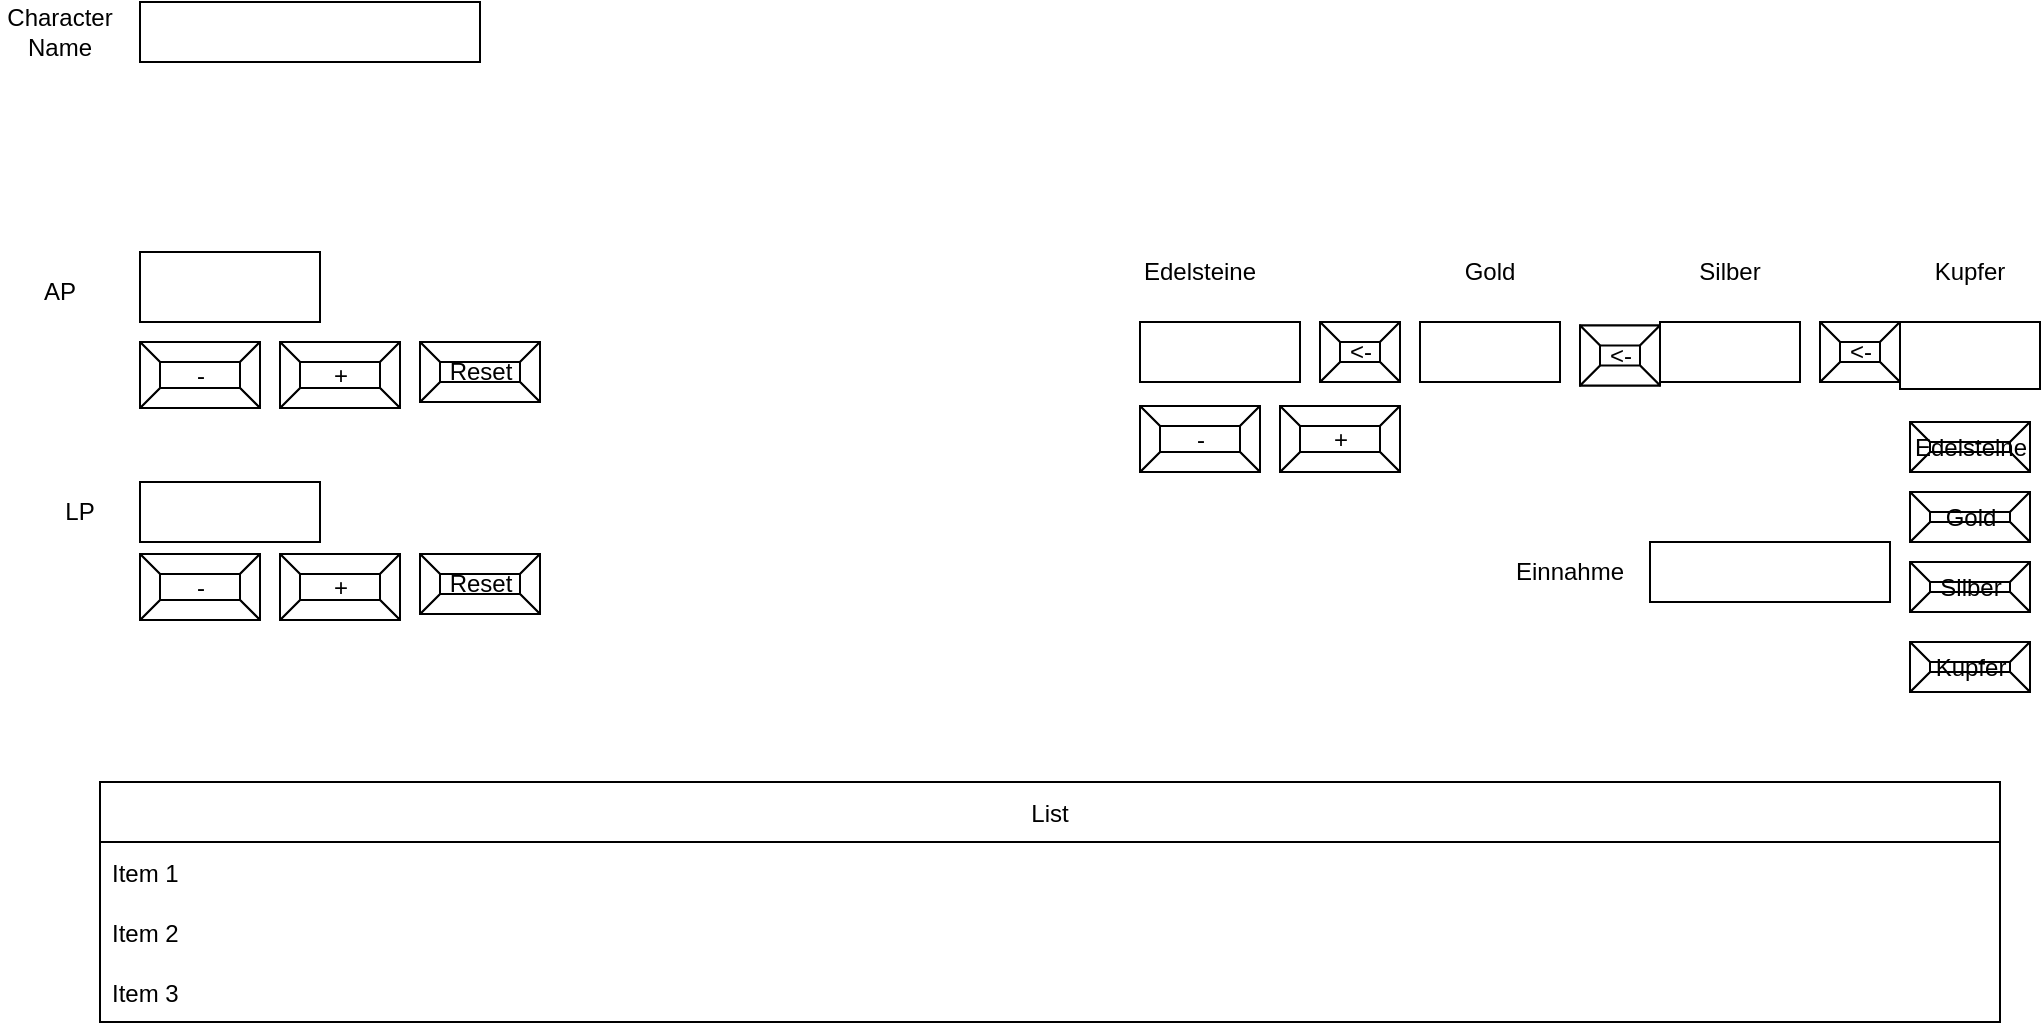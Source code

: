 <mxfile version="15.9.6" type="device"><diagram name="Page-1" id="03018318-947c-dd8e-b7a3-06fadd420f32"><mxGraphModel dx="1405" dy="752" grid="1" gridSize="10" guides="1" tooltips="1" connect="1" arrows="1" fold="1" page="1" pageScale="1" pageWidth="1100" pageHeight="850" background="#ffffff" math="0" shadow="0"><root><mxCell id="0"/><mxCell id="1" parent="0"/><mxCell id="7_SgoXpDNoZpeuRttKVC-1" value="" style="rounded=0;whiteSpace=wrap;html=1;" vertex="1" parent="1"><mxGeometry x="120" y="50" width="170" height="30" as="geometry"/></mxCell><mxCell id="7_SgoXpDNoZpeuRttKVC-2" value="Character Name" style="text;html=1;strokeColor=none;fillColor=none;align=center;verticalAlign=middle;whiteSpace=wrap;rounded=0;" vertex="1" parent="1"><mxGeometry x="50" y="50" width="60" height="30" as="geometry"/></mxCell><mxCell id="7_SgoXpDNoZpeuRttKVC-3" value="AP" style="text;html=1;strokeColor=none;fillColor=none;align=center;verticalAlign=middle;whiteSpace=wrap;rounded=0;" vertex="1" parent="1"><mxGeometry x="50" y="180" width="60" height="30" as="geometry"/></mxCell><mxCell id="7_SgoXpDNoZpeuRttKVC-4" value="" style="rounded=0;whiteSpace=wrap;html=1;" vertex="1" parent="1"><mxGeometry x="120" y="175" width="90" height="35" as="geometry"/></mxCell><mxCell id="7_SgoXpDNoZpeuRttKVC-5" value="-" style="labelPosition=center;verticalLabelPosition=middle;align=center;html=1;shape=mxgraph.basic.button;dx=10;" vertex="1" parent="1"><mxGeometry x="120" y="220" width="60" height="33" as="geometry"/></mxCell><mxCell id="7_SgoXpDNoZpeuRttKVC-6" value="+" style="labelPosition=center;verticalLabelPosition=middle;align=center;html=1;shape=mxgraph.basic.button;dx=10;" vertex="1" parent="1"><mxGeometry x="190" y="220" width="60" height="33" as="geometry"/></mxCell><mxCell id="7_SgoXpDNoZpeuRttKVC-7" value="Reset" style="labelPosition=center;verticalLabelPosition=middle;align=center;html=1;shape=mxgraph.basic.button;dx=10;" vertex="1" parent="1"><mxGeometry x="260" y="220" width="60" height="30" as="geometry"/></mxCell><mxCell id="7_SgoXpDNoZpeuRttKVC-8" value="" style="rounded=0;whiteSpace=wrap;html=1;" vertex="1" parent="1"><mxGeometry x="760" y="210" width="70" height="30" as="geometry"/></mxCell><mxCell id="7_SgoXpDNoZpeuRttKVC-9" value="" style="rounded=0;whiteSpace=wrap;html=1;" vertex="1" parent="1"><mxGeometry x="880" y="210" width="70" height="30" as="geometry"/></mxCell><mxCell id="7_SgoXpDNoZpeuRttKVC-10" value="" style="rounded=0;whiteSpace=wrap;html=1;" vertex="1" parent="1"><mxGeometry x="1000" y="210" width="70" height="33.5" as="geometry"/></mxCell><mxCell id="7_SgoXpDNoZpeuRttKVC-11" value="&amp;lt;-" style="labelPosition=center;verticalLabelPosition=middle;align=center;html=1;shape=mxgraph.basic.button;dx=10;" vertex="1" parent="1"><mxGeometry x="960" y="210" width="40" height="30" as="geometry"/></mxCell><mxCell id="7_SgoXpDNoZpeuRttKVC-12" value="Gold" style="text;html=1;strokeColor=none;fillColor=none;align=center;verticalAlign=middle;whiteSpace=wrap;rounded=0;" vertex="1" parent="1"><mxGeometry x="765" y="170" width="60" height="30" as="geometry"/></mxCell><mxCell id="7_SgoXpDNoZpeuRttKVC-13" value="Silber" style="text;html=1;strokeColor=none;fillColor=none;align=center;verticalAlign=middle;whiteSpace=wrap;rounded=0;" vertex="1" parent="1"><mxGeometry x="885" y="170" width="60" height="30" as="geometry"/></mxCell><mxCell id="7_SgoXpDNoZpeuRttKVC-14" value="Kupfer" style="text;html=1;strokeColor=none;fillColor=none;align=center;verticalAlign=middle;whiteSpace=wrap;rounded=0;" vertex="1" parent="1"><mxGeometry x="1005" y="170" width="60" height="30" as="geometry"/></mxCell><mxCell id="7_SgoXpDNoZpeuRttKVC-15" value="" style="rounded=0;whiteSpace=wrap;html=1;" vertex="1" parent="1"><mxGeometry x="620" y="210" width="80" height="30" as="geometry"/></mxCell><mxCell id="7_SgoXpDNoZpeuRttKVC-18" value="Edelsteine" style="text;html=1;strokeColor=none;fillColor=none;align=center;verticalAlign=middle;whiteSpace=wrap;rounded=0;" vertex="1" parent="1"><mxGeometry x="620" y="170" width="60" height="30" as="geometry"/></mxCell><mxCell id="7_SgoXpDNoZpeuRttKVC-19" value="&amp;lt;-" style="labelPosition=center;verticalLabelPosition=middle;align=center;html=1;shape=mxgraph.basic.button;dx=10;" vertex="1" parent="1"><mxGeometry x="840" y="211.75" width="40" height="30" as="geometry"/></mxCell><mxCell id="7_SgoXpDNoZpeuRttKVC-20" value="&amp;lt;-" style="labelPosition=center;verticalLabelPosition=middle;align=center;html=1;shape=mxgraph.basic.button;dx=10;" vertex="1" parent="1"><mxGeometry x="710" y="210" width="40" height="30" as="geometry"/></mxCell><mxCell id="7_SgoXpDNoZpeuRttKVC-21" value="" style="rounded=0;whiteSpace=wrap;html=1;" vertex="1" parent="1"><mxGeometry x="875" y="320" width="120" height="30" as="geometry"/></mxCell><mxCell id="7_SgoXpDNoZpeuRttKVC-22" value="Einnahme" style="text;html=1;strokeColor=none;fillColor=none;align=center;verticalAlign=middle;whiteSpace=wrap;rounded=0;" vertex="1" parent="1"><mxGeometry x="805" y="320" width="60" height="30" as="geometry"/></mxCell><mxCell id="7_SgoXpDNoZpeuRttKVC-23" value="Gold" style="labelPosition=center;verticalLabelPosition=middle;align=center;html=1;shape=mxgraph.basic.button;dx=10;" vertex="1" parent="1"><mxGeometry x="1005" y="295" width="60" height="25" as="geometry"/></mxCell><mxCell id="7_SgoXpDNoZpeuRttKVC-24" value="Edelsteine" style="labelPosition=center;verticalLabelPosition=middle;align=center;html=1;shape=mxgraph.basic.button;dx=10;" vertex="1" parent="1"><mxGeometry x="1005" y="260" width="60" height="25" as="geometry"/></mxCell><mxCell id="7_SgoXpDNoZpeuRttKVC-25" value="Silber" style="labelPosition=center;verticalLabelPosition=middle;align=center;html=1;shape=mxgraph.basic.button;dx=10;" vertex="1" parent="1"><mxGeometry x="1005" y="330" width="60" height="25" as="geometry"/></mxCell><mxCell id="7_SgoXpDNoZpeuRttKVC-26" value="Kupfer" style="labelPosition=center;verticalLabelPosition=middle;align=center;html=1;shape=mxgraph.basic.button;dx=10;" vertex="1" parent="1"><mxGeometry x="1005" y="370" width="60" height="25" as="geometry"/></mxCell><mxCell id="7_SgoXpDNoZpeuRttKVC-28" value="" style="rounded=0;whiteSpace=wrap;html=1;" vertex="1" parent="1"><mxGeometry x="120" y="290" width="90" height="30" as="geometry"/></mxCell><mxCell id="7_SgoXpDNoZpeuRttKVC-29" value="LP" style="text;html=1;strokeColor=none;fillColor=none;align=center;verticalAlign=middle;whiteSpace=wrap;rounded=0;" vertex="1" parent="1"><mxGeometry x="60" y="290" width="60" height="30" as="geometry"/></mxCell><mxCell id="7_SgoXpDNoZpeuRttKVC-30" value="-" style="labelPosition=center;verticalLabelPosition=middle;align=center;html=1;shape=mxgraph.basic.button;dx=10;" vertex="1" parent="1"><mxGeometry x="120" y="326" width="60" height="33" as="geometry"/></mxCell><mxCell id="7_SgoXpDNoZpeuRttKVC-31" value="+" style="labelPosition=center;verticalLabelPosition=middle;align=center;html=1;shape=mxgraph.basic.button;dx=10;" vertex="1" parent="1"><mxGeometry x="190" y="326" width="60" height="33" as="geometry"/></mxCell><mxCell id="7_SgoXpDNoZpeuRttKVC-32" value="Reset" style="labelPosition=center;verticalLabelPosition=middle;align=center;html=1;shape=mxgraph.basic.button;dx=10;" vertex="1" parent="1"><mxGeometry x="260" y="326" width="60" height="30" as="geometry"/></mxCell><mxCell id="7_SgoXpDNoZpeuRttKVC-33" value="List" style="swimlane;fontStyle=0;childLayout=stackLayout;horizontal=1;startSize=30;horizontalStack=0;resizeParent=1;resizeParentMax=0;resizeLast=0;collapsible=1;marginBottom=0;" vertex="1" parent="1"><mxGeometry x="100" y="440" width="950" height="120" as="geometry"/></mxCell><mxCell id="7_SgoXpDNoZpeuRttKVC-34" value="Item 1" style="text;strokeColor=none;fillColor=none;align=left;verticalAlign=middle;spacingLeft=4;spacingRight=4;overflow=hidden;points=[[0,0.5],[1,0.5]];portConstraint=eastwest;rotatable=0;" vertex="1" parent="7_SgoXpDNoZpeuRttKVC-33"><mxGeometry y="30" width="950" height="30" as="geometry"/></mxCell><mxCell id="7_SgoXpDNoZpeuRttKVC-35" value="Item 2" style="text;strokeColor=none;fillColor=none;align=left;verticalAlign=middle;spacingLeft=4;spacingRight=4;overflow=hidden;points=[[0,0.5],[1,0.5]];portConstraint=eastwest;rotatable=0;" vertex="1" parent="7_SgoXpDNoZpeuRttKVC-33"><mxGeometry y="60" width="950" height="30" as="geometry"/></mxCell><mxCell id="7_SgoXpDNoZpeuRttKVC-36" value="Item 3" style="text;strokeColor=none;fillColor=none;align=left;verticalAlign=middle;spacingLeft=4;spacingRight=4;overflow=hidden;points=[[0,0.5],[1,0.5]];portConstraint=eastwest;rotatable=0;" vertex="1" parent="7_SgoXpDNoZpeuRttKVC-33"><mxGeometry y="90" width="950" height="30" as="geometry"/></mxCell><mxCell id="7_SgoXpDNoZpeuRttKVC-37" value="-" style="labelPosition=center;verticalLabelPosition=middle;align=center;html=1;shape=mxgraph.basic.button;dx=10;" vertex="1" parent="1"><mxGeometry x="620" y="252" width="60" height="33" as="geometry"/></mxCell><mxCell id="7_SgoXpDNoZpeuRttKVC-38" value="+" style="labelPosition=center;verticalLabelPosition=middle;align=center;html=1;shape=mxgraph.basic.button;dx=10;" vertex="1" parent="1"><mxGeometry x="690" y="252" width="60" height="33" as="geometry"/></mxCell></root></mxGraphModel></diagram></mxfile>